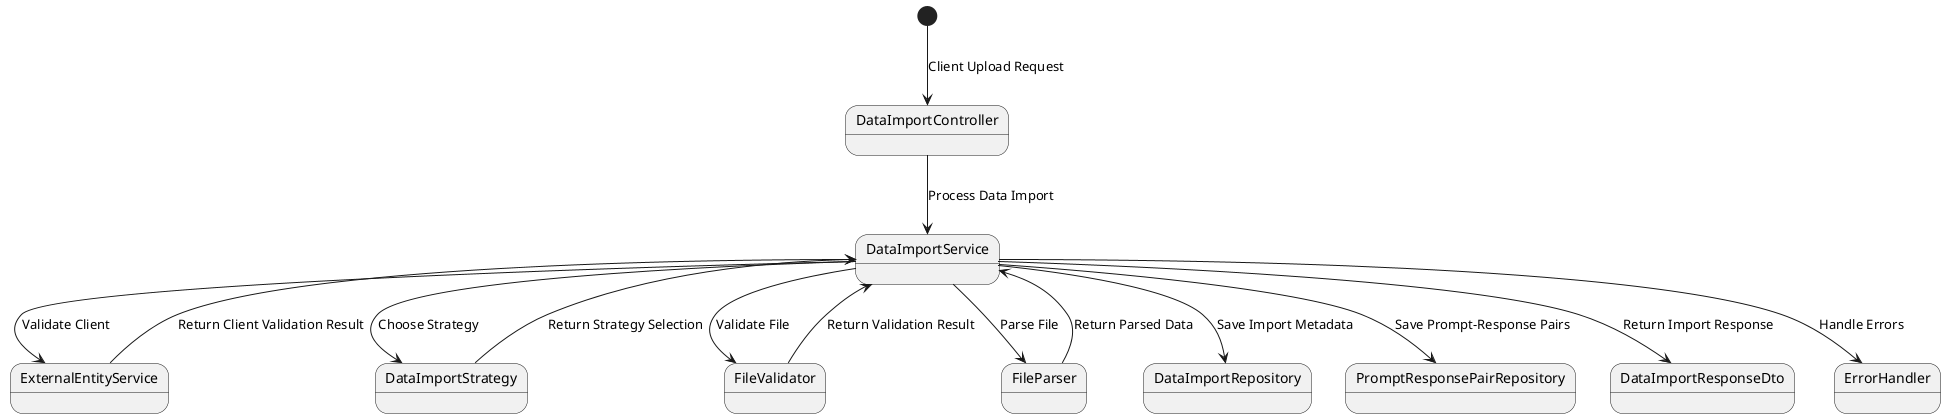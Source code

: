 @startuml

[*] --> DataImportController : Client Upload Request
DataImportController --> DataImportService : Process Data Import

DataImportService --> ExternalEntityService : Validate Client
ExternalEntityService --> DataImportService : Return Client Validation Result

DataImportService --> DataImportStrategy : Choose Strategy
DataImportStrategy --> DataImportService : Return Strategy Selection

DataImportService --> FileValidator : Validate File
FileValidator --> DataImportService : Return Validation Result

DataImportService --> FileParser : Parse File
FileParser --> DataImportService : Return Parsed Data

DataImportService --> DataImportRepository : Save Import Metadata
DataImportService --> PromptResponsePairRepository : Save Prompt-Response Pairs

DataImportService --> DataImportResponseDto : Return Import Response

DataImportService --> ErrorHandler : Handle Errors

@enduml
